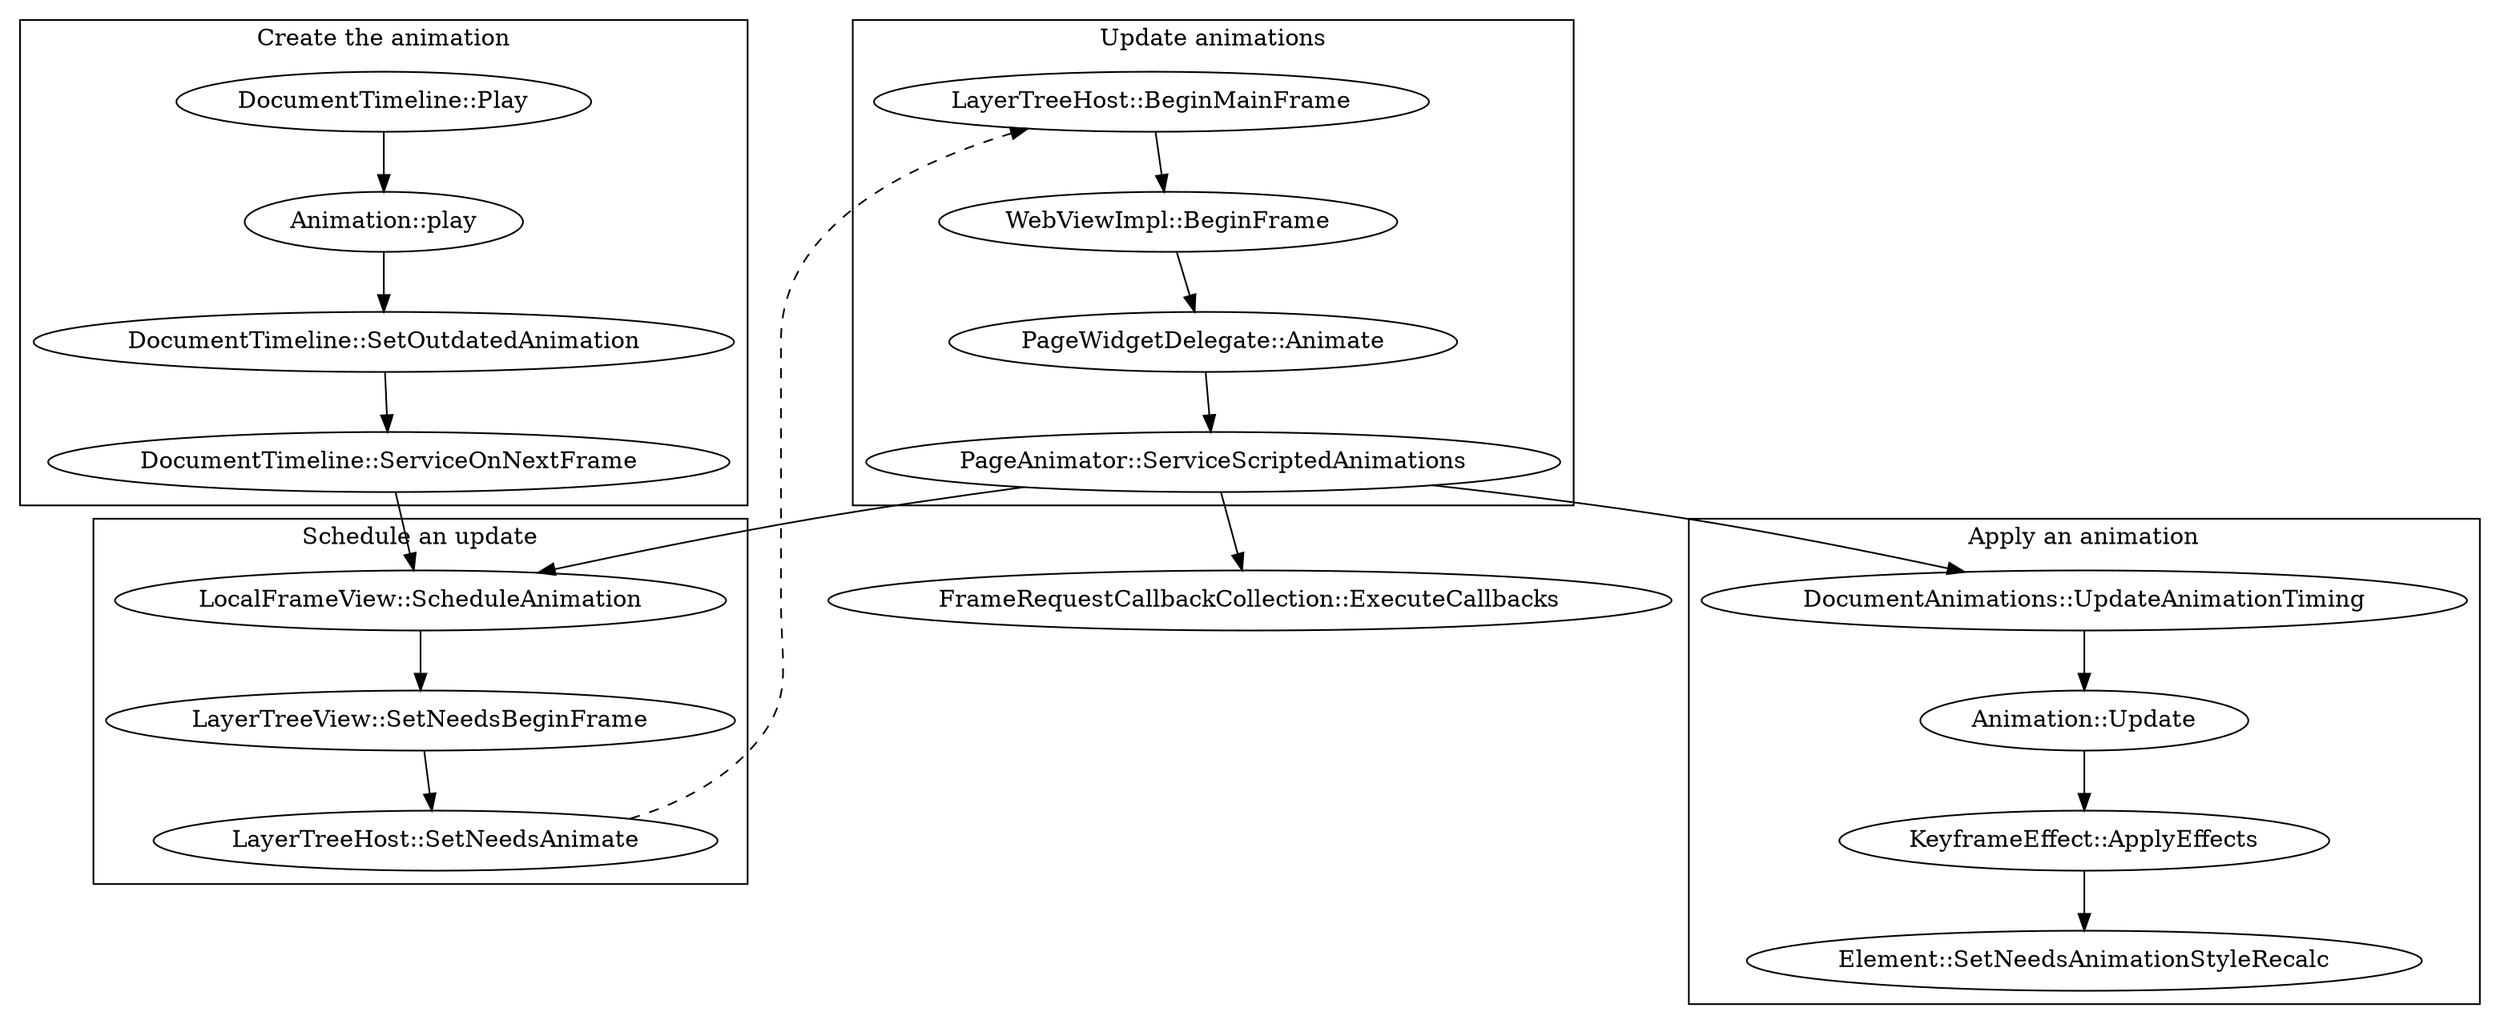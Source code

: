 // dot -Tpng third_party/blink/renderer/core/animation/images/lifecycle.png.dot > third_party/blink/renderer/core/animation/images/lifecycle.png
// When making modifications run the above command to regenerate the diagram.

digraph G {
  subgraph cluster_start {
    label = "Create the animation";

    TimelinePlay [ label = "DocumentTimeline::Play"; ]
    AnimationPlay [ label = "Animation::play"; ]
    SetOutdatedAnimation [ label="DocumentTimeline::SetOutdatedAnimation"; ]
    ServiceOnNextFrame [ label="DocumentTimeline::ServiceOnNextFrame"; ]

    TimelinePlay -> AnimationPlay -> SetOutdatedAnimation -> ServiceOnNextFrame;
  }

  subgraph cluster_chrome {
    label = "Schedule an update";
    ScheduleAnimation [ label="LocalFrameView::ScheduleAnimation"; ]
    SetNeedsBeginFrame [ label="LayerTreeView::SetNeedsBeginFrame"; ]
    SetNeedsAnimate [ label="LayerTreeHost::SetNeedsAnimate"; ]
  }

  ServiceOnNextFrame -> ScheduleAnimation -> SetNeedsBeginFrame -> SetNeedsAnimate;

  subgraph cluster_run {
    label = "Update animations";
    LayerTreeHostBMF [ label="LayerTreeHost::BeginMainFrame"; ]
    BeginFrame [ label="WebViewImpl::BeginFrame"; ]
    Animate [ label="PageWidgetDelegate::Animate"; ]
    ServiceScriptedAnimations [ label="PageAnimator::ServiceScriptedAnimations"; ]

    LayerTreeHostBMF -> BeginFrame -> Animate -> ServiceScriptedAnimations;
    ServiceScriptedAnimations -> ScheduleAnimation;
  }
  SetNeedsAnimate -> LayerTreeHostBMF [ style="dashed"; ]

  subgraph cluster_apply {
    label = "Apply an animation";
    UpdateAnimationTiming [ label="DocumentAnimations::UpdateAnimationTiming"; ]
    Update [ label="Animation::Update"; ]
    ApplyEffects [ label="KeyframeEffect::ApplyEffects"; ]
    SetNeedsAnimationStyleRecalc [ label="Element::SetNeedsAnimationStyleRecalc"; ]
    UpdateAnimationTiming -> Update
    Update -> ApplyEffects -> SetNeedsAnimationStyleRecalc;
  }

  ServiceScriptedAnimations -> UpdateAnimationTiming;

  ExecuteCallbacks [ label="FrameRequestCallbackCollection::ExecuteCallbacks"; ]
  ServiceScriptedAnimations -> ExecuteCallbacks;
}
